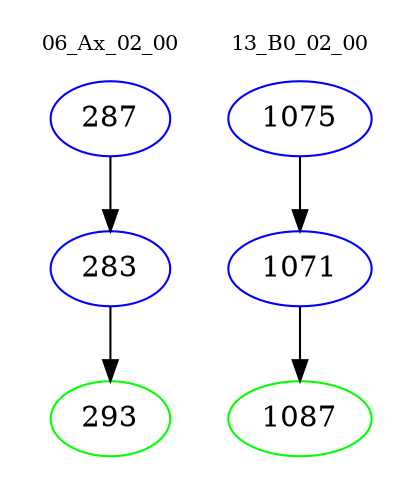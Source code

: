 digraph{
subgraph cluster_0 {
color = white
label = "06_Ax_02_00";
fontsize=10;
T0_287 [label="287", color="blue"]
T0_287 -> T0_283 [color="black"]
T0_283 [label="283", color="blue"]
T0_283 -> T0_293 [color="black"]
T0_293 [label="293", color="green"]
}
subgraph cluster_1 {
color = white
label = "13_B0_02_00";
fontsize=10;
T1_1075 [label="1075", color="blue"]
T1_1075 -> T1_1071 [color="black"]
T1_1071 [label="1071", color="blue"]
T1_1071 -> T1_1087 [color="black"]
T1_1087 [label="1087", color="green"]
}
}
